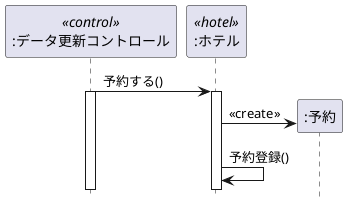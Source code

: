 @startuml

hide footbox
participant ":データ更新コントロール" as control << control >>
participant ":ホテル" as hotel << hotel >>
participant ":予約" as yoyaku

control -> hotel: 予約する()
activate control
activate hotel
create yoyaku
hotel-> yoyaku :<< create >>
hotel->hotel: 予約登録()
 
@enduml